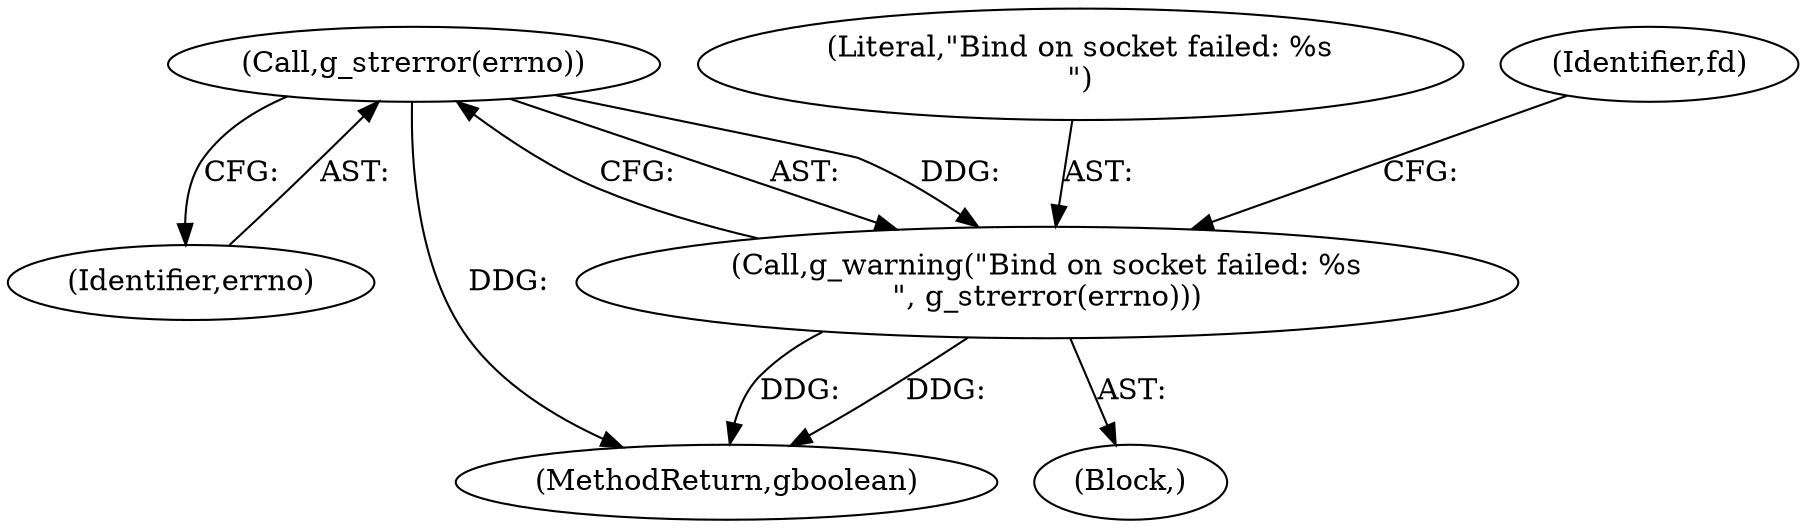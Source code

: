digraph "0_lxde_f99163c6ff8b2f57c5f37b1ce5d62cf7450d4648@API" {
"1000197" [label="(Call,g_strerror(errno))"];
"1000195" [label="(Call,g_warning(\"Bind on socket failed: %s\n\", g_strerror(errno)))"];
"1000197" [label="(Call,g_strerror(errno))"];
"1000198" [label="(Identifier,errno)"];
"1000196" [label="(Literal,\"Bind on socket failed: %s\n\")"];
"1000336" [label="(MethodReturn,gboolean)"];
"1000194" [label="(Block,)"];
"1000200" [label="(Identifier,fd)"];
"1000195" [label="(Call,g_warning(\"Bind on socket failed: %s\n\", g_strerror(errno)))"];
"1000197" -> "1000195"  [label="AST: "];
"1000197" -> "1000198"  [label="CFG: "];
"1000198" -> "1000197"  [label="AST: "];
"1000195" -> "1000197"  [label="CFG: "];
"1000197" -> "1000336"  [label="DDG: "];
"1000197" -> "1000195"  [label="DDG: "];
"1000195" -> "1000194"  [label="AST: "];
"1000196" -> "1000195"  [label="AST: "];
"1000200" -> "1000195"  [label="CFG: "];
"1000195" -> "1000336"  [label="DDG: "];
"1000195" -> "1000336"  [label="DDG: "];
}

